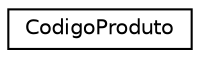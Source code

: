 digraph "Graphical Class Hierarchy"
{
 // LATEX_PDF_SIZE
  edge [fontname="Helvetica",fontsize="10",labelfontname="Helvetica",labelfontsize="10"];
  node [fontname="Helvetica",fontsize="10",shape=record];
  rankdir="LR";
  Node0 [label="CodigoProduto",height=0.2,width=0.4,color="black", fillcolor="white", style="filled",URL="$class_codigo_produto.html",tooltip="Padrão para codificação de códigos de produtos."];
}
